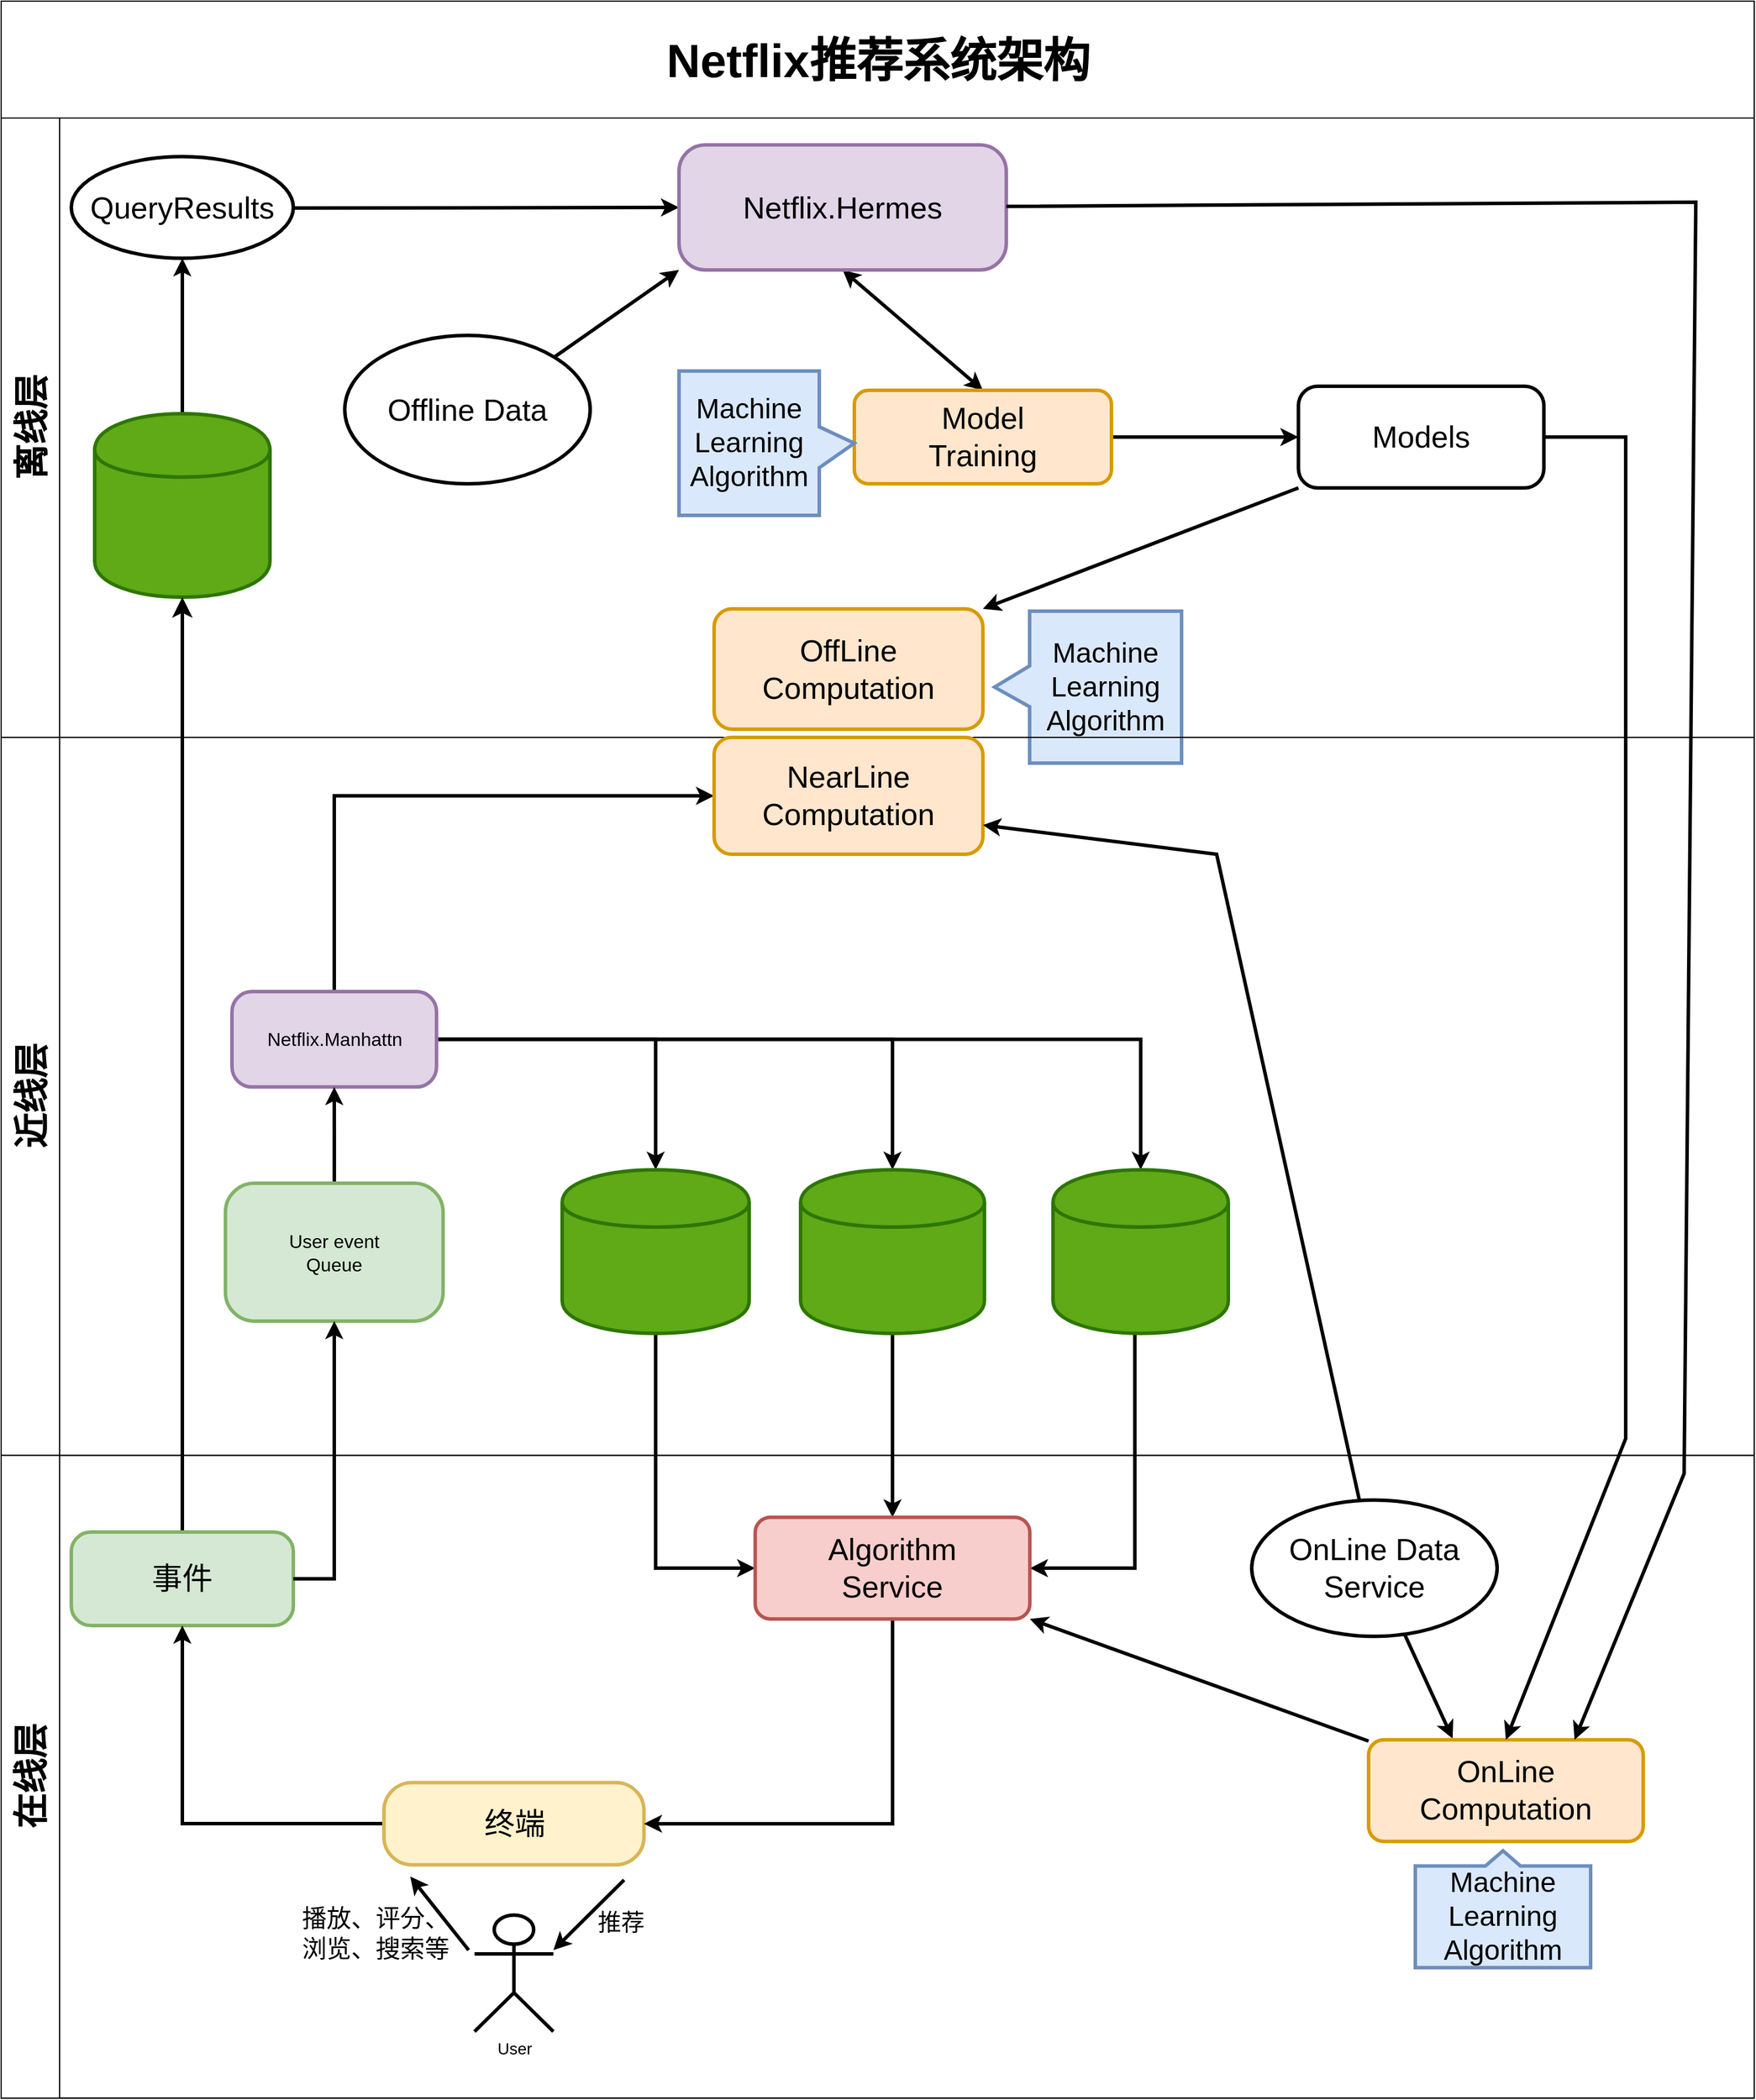 <mxfile version="15.8.7" type="device"><diagram id="FP94N06HRRYE3gvjFQkw" name="Netflix推荐系统架构"><mxGraphModel dx="1395" dy="1029" grid="1" gridSize="10" guides="1" tooltips="1" connect="1" arrows="1" fold="1" page="1" pageScale="1" pageWidth="827" pageHeight="1169" math="0" shadow="0"><root><mxCell id="0"/><mxCell id="1" parent="0"/><mxCell id="ZoT7WfcxzW9o2rVWIuQw-6" value="&lt;font style=&quot;font-size: 40px;&quot;&gt;Netflix推荐系统架构&lt;/font&gt;" style="swimlane;html=1;childLayout=stackLayout;resizeParent=1;resizeParentMax=0;horizontal=1;startSize=100;horizontalStack=0;fontSize=40;" parent="1" vertex="1"><mxGeometry x="120" y="50" width="1500" height="1794.423" as="geometry"><mxRectangle x="120" y="50" width="390" height="100" as="alternateBounds"/></mxGeometry></mxCell><mxCell id="ZoT7WfcxzW9o2rVWIuQw-7" value="&lt;font style=&quot;font-size: 30px;&quot;&gt;离线层&lt;/font&gt;" style="swimlane;html=1;startSize=50;horizontal=0;fontSize=30;" parent="ZoT7WfcxzW9o2rVWIuQw-6" vertex="1"><mxGeometry y="100" width="1500" height="530" as="geometry"><mxRectangle y="100" width="1500" height="50" as="alternateBounds"/></mxGeometry></mxCell><mxCell id="3ph6HxzIwnu_1mRamWHj-95" style="edgeStyle=none;rounded=0;orthogonalLoop=1;jettySize=auto;html=1;entryX=0;entryY=0.5;entryDx=0;entryDy=0;fontSize=18;startArrow=none;startFill=0;strokeWidth=3;" parent="ZoT7WfcxzW9o2rVWIuQw-7" source="t0kGlkCtghtTLsL6q3m0-2" target="3ph6HxzIwnu_1mRamWHj-3" edge="1"><mxGeometry relative="1" as="geometry"/></mxCell><mxCell id="t0kGlkCtghtTLsL6q3m0-2" value="QueryResults" style="ellipse;whiteSpace=wrap;html=1;fontSize=26;strokeWidth=3;" parent="ZoT7WfcxzW9o2rVWIuQw-7" vertex="1"><mxGeometry x="60" y="33" width="190" height="87" as="geometry"/></mxCell><mxCell id="t0kGlkCtghtTLsL6q3m0-4" value="" style="shape=image;verticalLabelPosition=bottom;verticalAlign=top;imageAspect=0;image=https://upload.wikimedia.org/wikipedia/commons/b/bb/Apache_Hive_logo.svg;strokeWidth=3;" parent="ZoT7WfcxzW9o2rVWIuQw-7" vertex="1"><mxGeometry x="70" y="145.75" width="70" height="78.5" as="geometry"/></mxCell><mxCell id="3ph6HxzIwnu_1mRamWHj-2" value="" style="shape=image;verticalLabelPosition=bottom;verticalAlign=top;imageAspect=0;image=https://commons.bmstu.wiki/images/d/d8/Pig-image.png;strokeWidth=3;" parent="ZoT7WfcxzW9o2rVWIuQw-7" vertex="1"><mxGeometry x="170" y="145.75" width="80" height="87" as="geometry"/></mxCell><mxCell id="3ph6HxzIwnu_1mRamWHj-92" style="edgeStyle=none;rounded=0;orthogonalLoop=1;jettySize=auto;html=1;entryX=0.5;entryY=0;entryDx=0;entryDy=0;fontSize=18;startArrow=classic;startFill=1;strokeWidth=3;exitX=0.5;exitY=1;exitDx=0;exitDy=0;" parent="ZoT7WfcxzW9o2rVWIuQw-7" source="3ph6HxzIwnu_1mRamWHj-3" target="3ph6HxzIwnu_1mRamWHj-27" edge="1"><mxGeometry relative="1" as="geometry"/></mxCell><mxCell id="3ph6HxzIwnu_1mRamWHj-3" value="Netflix.Hermes" style="rounded=1;whiteSpace=wrap;html=1;fontSize=26;arcSize=21;strokeWidth=3;fillColor=#e1d5e7;strokeColor=#9673a6;" parent="ZoT7WfcxzW9o2rVWIuQw-7" vertex="1"><mxGeometry x="580" y="23" width="280" height="107" as="geometry"/></mxCell><mxCell id="3ph6HxzIwnu_1mRamWHj-24" value="Offline Data" style="ellipse;whiteSpace=wrap;html=1;fontSize=26;strokeWidth=3;" parent="ZoT7WfcxzW9o2rVWIuQw-7" vertex="1"><mxGeometry x="294" y="186" width="210" height="127" as="geometry"/></mxCell><mxCell id="3ph6HxzIwnu_1mRamWHj-25" value="" style="endArrow=classic;html=1;rounded=0;fontSize=16;exitX=1;exitY=0;exitDx=0;exitDy=0;entryX=0;entryY=1;entryDx=0;entryDy=0;strokeWidth=3;" parent="ZoT7WfcxzW9o2rVWIuQw-7" source="3ph6HxzIwnu_1mRamWHj-24" target="3ph6HxzIwnu_1mRamWHj-3" edge="1"><mxGeometry width="50" height="50" relative="1" as="geometry"><mxPoint x="480" y="153" as="sourcePoint"/><mxPoint x="530" y="103" as="targetPoint"/></mxGeometry></mxCell><mxCell id="3ph6HxzIwnu_1mRamWHj-96" style="edgeStyle=none;rounded=0;orthogonalLoop=1;jettySize=auto;html=1;entryX=1;entryY=0;entryDx=0;entryDy=0;fontSize=18;startArrow=none;startFill=0;strokeWidth=3;exitX=0;exitY=1;exitDx=0;exitDy=0;" parent="ZoT7WfcxzW9o2rVWIuQw-7" source="3ph6HxzIwnu_1mRamWHj-98" target="3ph6HxzIwnu_1mRamWHj-54" edge="1"><mxGeometry relative="1" as="geometry"><mxPoint x="1134.591" y="276.5" as="sourcePoint"/></mxGeometry></mxCell><mxCell id="3ph6HxzIwnu_1mRamWHj-104" style="edgeStyle=orthogonalEdgeStyle;rounded=0;orthogonalLoop=1;jettySize=auto;html=1;entryX=0;entryY=0.5;entryDx=0;entryDy=0;fontSize=30;startArrow=none;startFill=0;strokeWidth=3;" parent="ZoT7WfcxzW9o2rVWIuQw-7" source="3ph6HxzIwnu_1mRamWHj-27" target="3ph6HxzIwnu_1mRamWHj-98" edge="1"><mxGeometry relative="1" as="geometry"/></mxCell><mxCell id="3ph6HxzIwnu_1mRamWHj-27" value="Model&lt;br style=&quot;font-size: 26px;&quot;&gt;Training" style="rounded=1;whiteSpace=wrap;html=1;fontSize=26;strokeWidth=3;fillColor=#ffe6cc;strokeColor=#d79b00;" parent="ZoT7WfcxzW9o2rVWIuQw-7" vertex="1"><mxGeometry x="730" y="233" width="220" height="80" as="geometry"/></mxCell><mxCell id="3ph6HxzIwnu_1mRamWHj-28" value="Machine&lt;br style=&quot;font-size: 24px;&quot;&gt;Learning&lt;br style=&quot;font-size: 24px;&quot;&gt;Algorithm" style="shape=callout;whiteSpace=wrap;html=1;perimeter=calloutPerimeter;fontSize=24;size=30;position=0.33;position2=0.5;base=35;direction=north;strokeWidth=3;fillColor=#dae8fc;strokeColor=#6c8ebf;" parent="ZoT7WfcxzW9o2rVWIuQw-7" vertex="1"><mxGeometry x="580" y="216.5" width="150" height="123.5" as="geometry"/></mxCell><mxCell id="3ph6HxzIwnu_1mRamWHj-54" value="OffLine&lt;br style=&quot;font-size: 26px;&quot;&gt;Computation" style="rounded=1;whiteSpace=wrap;html=1;fontSize=26;strokeWidth=3;fillColor=#ffe6cc;strokeColor=#d79b00;" parent="ZoT7WfcxzW9o2rVWIuQw-7" vertex="1"><mxGeometry x="610" y="420" width="230" height="103" as="geometry"/></mxCell><mxCell id="3ph6HxzIwnu_1mRamWHj-94" style="edgeStyle=none;rounded=0;orthogonalLoop=1;jettySize=auto;html=1;entryX=0.5;entryY=1;entryDx=0;entryDy=0;fontSize=18;startArrow=none;startFill=0;strokeWidth=3;" parent="ZoT7WfcxzW9o2rVWIuQw-7" source="BYEbv7DUkEKzEAZh7BJJ-10" target="t0kGlkCtghtTLsL6q3m0-2" edge="1"><mxGeometry relative="1" as="geometry"/></mxCell><mxCell id="3ph6HxzIwnu_1mRamWHj-98" value="Models" style="rounded=1;whiteSpace=wrap;html=1;fontSize=26;arcSize=19;strokeWidth=3;" parent="ZoT7WfcxzW9o2rVWIuQw-7" vertex="1"><mxGeometry x="1110" y="229.5" width="210" height="87" as="geometry"/></mxCell><mxCell id="BYEbv7DUkEKzEAZh7BJJ-10" value="" style="shape=cylinder;whiteSpace=wrap;html=1;boundedLbl=1;backgroundOutline=1;fontSize=16;strokeWidth=3;fillColor=#60a917;strokeColor=#2D7600;fontColor=#ffffff;" parent="ZoT7WfcxzW9o2rVWIuQw-7" vertex="1"><mxGeometry x="80" y="253" width="150" height="157" as="geometry"/></mxCell><mxCell id="BYEbv7DUkEKzEAZh7BJJ-20" value="" style="shape=image;verticalLabelPosition=bottom;verticalAlign=top;imageAspect=0;image=https://symbols.getvecta.com/stencil_83/2_hadoop.3b87d5fce3.svg;fontSize=16;strokeWidth=3;" parent="ZoT7WfcxzW9o2rVWIuQw-7" vertex="1"><mxGeometry x="85" y="320.094" width="145" height="65.752" as="geometry"/></mxCell><mxCell id="3ph6HxzIwnu_1mRamWHj-109" value="" style="shape=image;verticalLabelPosition=bottom;verticalAlign=top;imageAspect=0;image=file:///Users/qiang.ma1/Downloads/artificial-intelligence-ai.svg;fontSize=30;strokeColor=default;strokeWidth=3;fillColor=#B9E0A5;gradientColor=none;gradientDirection=north;" parent="ZoT7WfcxzW9o2rVWIuQw-7" vertex="1"><mxGeometry x="895" y="246.5" width="50" height="53" as="geometry"/></mxCell><mxCell id="3ph6HxzIwnu_1mRamWHj-110" value="" style="shape=image;verticalLabelPosition=bottom;verticalAlign=top;imageAspect=0;image=https://www.svgrepo.com/show/339328/machine-learning-01.svg;fontSize=30;strokeColor=default;strokeWidth=3;fillColor=#B9E0A5;gradientColor=none;gradientDirection=north;" parent="ZoT7WfcxzW9o2rVWIuQw-7" vertex="1"><mxGeometry x="1276" y="253" width="40" height="40" as="geometry"/></mxCell><mxCell id="3ph6HxzIwnu_1mRamWHj-111" value="" style="shape=image;verticalLabelPosition=bottom;verticalAlign=top;imageAspect=0;image=https://bigdata-etl.com/wp-content/uploads/2019/02/spark-mllib-logo.png;fontSize=30;strokeColor=default;strokeWidth=3;fillColor=#B9E0A5;gradientColor=none;gradientDirection=north;" parent="ZoT7WfcxzW9o2rVWIuQw-7" vertex="1"><mxGeometry x="770" y="430" width="60" height="34" as="geometry"/></mxCell><mxCell id="3ph6HxzIwnu_1mRamWHj-89" value="Machine&lt;br style=&quot;font-size: 24px;&quot;&gt;Learning&lt;br style=&quot;font-size: 24px;&quot;&gt;Algorithm" style="shape=callout;whiteSpace=wrap;html=1;perimeter=calloutPerimeter;fontSize=24;size=30;position=0.36;position2=0.5;base=35;direction=south;strokeWidth=3;fillColor=#dae8fc;strokeColor=#6c8ebf;" parent="ZoT7WfcxzW9o2rVWIuQw-7" vertex="1"><mxGeometry x="850" y="422" width="160" height="130" as="geometry"/></mxCell><mxCell id="3ph6HxzIwnu_1mRamWHj-114" value="" style="shape=image;verticalLabelPosition=bottom;verticalAlign=top;imageAspect=0;image=https://azkaban.github.io/img/logo.png;fontSize=30;strokeColor=default;strokeWidth=3;fillColor=#B9E0A5;gradientColor=none;gradientDirection=north;" parent="ZoT7WfcxzW9o2rVWIuQw-7" vertex="1"><mxGeometry x="810" y="51.5" width="50" height="50" as="geometry"/></mxCell><mxCell id="BYEbv7DUkEKzEAZh7BJJ-24" style="edgeStyle=orthogonalEdgeStyle;rounded=0;orthogonalLoop=1;jettySize=auto;html=1;entryX=0.5;entryY=1;entryDx=0;entryDy=0;sourcePerimeterSpacing=0;endSize=8;targetPerimeterSpacing=0;strokeWidth=3;fontSize=16;" parent="ZoT7WfcxzW9o2rVWIuQw-6" source="BYEbv7DUkEKzEAZh7BJJ-22" target="BYEbv7DUkEKzEAZh7BJJ-10" edge="1"><mxGeometry relative="1" as="geometry"/></mxCell><mxCell id="3ph6HxzIwnu_1mRamWHj-83" style="edgeStyle=orthogonalEdgeStyle;rounded=0;orthogonalLoop=1;jettySize=auto;html=1;entryX=0;entryY=0.5;entryDx=0;entryDy=0;fontSize=18;startArrow=none;startFill=0;strokeWidth=3;" parent="ZoT7WfcxzW9o2rVWIuQw-6" source="3ph6HxzIwnu_1mRamWHj-60" target="3ph6HxzIwnu_1mRamWHj-77" edge="1"><mxGeometry relative="1" as="geometry"><Array as="points"><mxPoint x="560" y="1341"/></Array></mxGeometry></mxCell><mxCell id="3ph6HxzIwnu_1mRamWHj-84" style="edgeStyle=orthogonalEdgeStyle;rounded=0;orthogonalLoop=1;jettySize=auto;html=1;entryX=0.5;entryY=0;entryDx=0;entryDy=0;fontSize=18;startArrow=none;startFill=0;strokeWidth=3;" parent="ZoT7WfcxzW9o2rVWIuQw-6" source="3ph6HxzIwnu_1mRamWHj-63" target="3ph6HxzIwnu_1mRamWHj-77" edge="1"><mxGeometry relative="1" as="geometry"/></mxCell><mxCell id="3ph6HxzIwnu_1mRamWHj-85" style="edgeStyle=orthogonalEdgeStyle;rounded=0;orthogonalLoop=1;jettySize=auto;html=1;entryX=1;entryY=0.5;entryDx=0;entryDy=0;fontSize=18;startArrow=none;startFill=0;strokeWidth=3;" parent="ZoT7WfcxzW9o2rVWIuQw-6" source="3ph6HxzIwnu_1mRamWHj-67" target="3ph6HxzIwnu_1mRamWHj-77" edge="1"><mxGeometry relative="1" as="geometry"><Array as="points"><mxPoint x="970" y="1341"/></Array></mxGeometry></mxCell><mxCell id="ZoT7WfcxzW9o2rVWIuQw-8" value="近线层" style="swimlane;html=1;startSize=50;horizontal=0;fontSize=30;" parent="ZoT7WfcxzW9o2rVWIuQw-6" vertex="1"><mxGeometry y="630" width="1500" height="614.413" as="geometry"/></mxCell><mxCell id="3ph6HxzIwnu_1mRamWHj-71" style="edgeStyle=orthogonalEdgeStyle;rounded=0;orthogonalLoop=1;jettySize=auto;html=1;entryX=0.5;entryY=0;entryDx=0;entryDy=0;fontSize=16;strokeWidth=3;" parent="ZoT7WfcxzW9o2rVWIuQw-8" source="3ph6HxzIwnu_1mRamWHj-55" target="3ph6HxzIwnu_1mRamWHj-58" edge="1"><mxGeometry relative="1" as="geometry"/></mxCell><mxCell id="3ph6HxzIwnu_1mRamWHj-72" style="edgeStyle=orthogonalEdgeStyle;rounded=0;orthogonalLoop=1;jettySize=auto;html=1;fontSize=16;strokeWidth=3;" parent="ZoT7WfcxzW9o2rVWIuQw-8" source="3ph6HxzIwnu_1mRamWHj-55" target="3ph6HxzIwnu_1mRamWHj-63" edge="1"><mxGeometry relative="1" as="geometry"/></mxCell><mxCell id="3ph6HxzIwnu_1mRamWHj-73" style="edgeStyle=orthogonalEdgeStyle;rounded=0;orthogonalLoop=1;jettySize=auto;html=1;entryX=0.5;entryY=0;entryDx=0;entryDy=0;fontSize=16;strokeWidth=3;" parent="ZoT7WfcxzW9o2rVWIuQw-8" source="3ph6HxzIwnu_1mRamWHj-55" target="3ph6HxzIwnu_1mRamWHj-67" edge="1"><mxGeometry relative="1" as="geometry"/></mxCell><mxCell id="3ph6HxzIwnu_1mRamWHj-90" style="edgeStyle=orthogonalEdgeStyle;rounded=0;orthogonalLoop=1;jettySize=auto;html=1;entryX=0;entryY=0.5;entryDx=0;entryDy=0;fontSize=18;startArrow=none;startFill=0;strokeWidth=3;" parent="ZoT7WfcxzW9o2rVWIuQw-8" source="3ph6HxzIwnu_1mRamWHj-55" target="3ph6HxzIwnu_1mRamWHj-74" edge="1"><mxGeometry relative="1" as="geometry"><Array as="points"><mxPoint x="285" y="50"/></Array></mxGeometry></mxCell><mxCell id="3ph6HxzIwnu_1mRamWHj-55" value="Netflix.Manhattn" style="rounded=1;whiteSpace=wrap;html=1;fontSize=16;arcSize=21;strokeWidth=3;fillColor=#e1d5e7;strokeColor=#9673a6;" parent="ZoT7WfcxzW9o2rVWIuQw-8" vertex="1"><mxGeometry x="197.5" y="217.51" width="175" height="81.66" as="geometry"/></mxCell><mxCell id="3ph6HxzIwnu_1mRamWHj-70" style="edgeStyle=orthogonalEdgeStyle;rounded=0;orthogonalLoop=1;jettySize=auto;html=1;entryX=0.5;entryY=1;entryDx=0;entryDy=0;fontSize=16;strokeWidth=3;" parent="ZoT7WfcxzW9o2rVWIuQw-8" source="3ph6HxzIwnu_1mRamWHj-56" target="3ph6HxzIwnu_1mRamWHj-55" edge="1"><mxGeometry relative="1" as="geometry"/></mxCell><mxCell id="3ph6HxzIwnu_1mRamWHj-56" value="User event&lt;br&gt;Queue" style="rounded=1;whiteSpace=wrap;html=1;fontSize=16;arcSize=21;strokeWidth=3;fillColor=#d5e8d4;strokeColor=#82b366;" parent="ZoT7WfcxzW9o2rVWIuQw-8" vertex="1"><mxGeometry x="191.88" y="381.56" width="186.25" height="117.91" as="geometry"/></mxCell><mxCell id="3ph6HxzIwnu_1mRamWHj-63" value="" style="shape=cylinder;whiteSpace=wrap;html=1;boundedLbl=1;backgroundOutline=1;fontSize=16;strokeWidth=3;fillColor=#60a917;fontColor=#ffffff;strokeColor=#2D7600;" parent="ZoT7WfcxzW9o2rVWIuQw-8" vertex="1"><mxGeometry x="684.01" y="370" width="157.33" height="140" as="geometry"/></mxCell><mxCell id="3ph6HxzIwnu_1mRamWHj-65" value="" style="shape=image;verticalLabelPosition=bottom;verticalAlign=top;imageAspect=0;image=https://miro.medium.com/max/1000/1*TuEM2hjwnsc5cQuTae-YdA.png;fontSize=16;strokeWidth=3;" parent="ZoT7WfcxzW9o2rVWIuQw-8" vertex="1"><mxGeometry x="702" y="439.486" width="121.333" height="31.026" as="geometry"/></mxCell><mxCell id="3ph6HxzIwnu_1mRamWHj-74" value="NearLine&lt;br style=&quot;font-size: 26px;&quot;&gt;Computation" style="rounded=1;whiteSpace=wrap;html=1;fontSize=26;strokeWidth=3;fillColor=#ffe6cc;strokeColor=#d79b00;" parent="ZoT7WfcxzW9o2rVWIuQw-8" vertex="1"><mxGeometry x="610" width="230" height="100" as="geometry"/></mxCell><mxCell id="3ph6HxzIwnu_1mRamWHj-58" value="" style="shape=cylinder;whiteSpace=wrap;html=1;boundedLbl=1;backgroundOutline=1;fontSize=16;strokeWidth=3;fillColor=#60a917;fontColor=#ffffff;strokeColor=#2D7600;" parent="ZoT7WfcxzW9o2rVWIuQw-8" vertex="1"><mxGeometry x="480" y="370" width="160" height="140" as="geometry"/></mxCell><mxCell id="3ph6HxzIwnu_1mRamWHj-60" value="" style="shape=image;verticalLabelPosition=bottom;verticalAlign=top;imageAspect=0;image=https://www.logo.wine/a/logo/Apache_Cassandra/Apache_Cassandra-Logo.wine.svg;fontSize=16;strokeWidth=3;" parent="ZoT7WfcxzW9o2rVWIuQw-8" vertex="1"><mxGeometry x="490" y="420" width="140" height="70" as="geometry"/></mxCell><mxCell id="3ph6HxzIwnu_1mRamWHj-67" value="" style="shape=cylinder;whiteSpace=wrap;html=1;boundedLbl=1;backgroundOutline=1;fontSize=16;strokeWidth=3;fillColor=#60a917;fontColor=#ffffff;strokeColor=#2D7600;" parent="ZoT7WfcxzW9o2rVWIuQw-8" vertex="1"><mxGeometry x="900" y="369.99" width="150" height="140.01" as="geometry"/></mxCell><mxCell id="3ph6HxzIwnu_1mRamWHj-69" value="" style="shape=image;verticalLabelPosition=bottom;verticalAlign=top;imageAspect=0;image=https://www.logo.wine/a/logo/MySQL/MySQL-Logo.wine.svg;fontSize=16;strokeWidth=3;" parent="ZoT7WfcxzW9o2rVWIuQw-8" vertex="1"><mxGeometry x="907.33" y="425.065" width="135.333" height="59.861" as="geometry"/></mxCell><mxCell id="3ph6HxzIwnu_1mRamWHj-100" value="" style="shape=image;verticalLabelPosition=bottom;verticalAlign=top;imageAspect=0;image=https://symbols.getvecta.com/stencil_74/15_apache-kafka-vertical.207bac08cb.svg;fontSize=30;strokeColor=default;strokeWidth=3;fillColor=#B9E0A5;gradientColor=none;gradientDirection=north;" parent="ZoT7WfcxzW9o2rVWIuQw-8" vertex="1"><mxGeometry x="340" y="420" width="32.5" height="39.51" as="geometry"/></mxCell><mxCell id="3ph6HxzIwnu_1mRamWHj-102" value="" style="shape=image;verticalLabelPosition=bottom;verticalAlign=top;imageAspect=0;image=https://symbols.getvecta.com/stencil_74/38_apache-storm-icon.efc5cb877b.svg;fontSize=30;strokeColor=default;strokeWidth=3;fillColor=#B9E0A5;gradientColor=none;gradientDirection=north;" parent="ZoT7WfcxzW9o2rVWIuQw-8" vertex="1"><mxGeometry x="270" y="217.51" width="30" height="33.32" as="geometry"/></mxCell><mxCell id="3ph6HxzIwnu_1mRamWHj-103" value="" style="shape=image;verticalLabelPosition=bottom;verticalAlign=top;imageAspect=0;image=https://symbols.getvecta.com/stencil_74/35_apache-spark.7899e844c8.svg;fontSize=30;strokeColor=default;strokeWidth=3;fillColor=#B9E0A5;gradientColor=none;gradientDirection=north;" parent="ZoT7WfcxzW9o2rVWIuQw-8" vertex="1"><mxGeometry x="250" y="266" width="70" height="24" as="geometry"/></mxCell><mxCell id="3ph6HxzIwnu_1mRamWHj-113" value="" style="shape=image;verticalLabelPosition=bottom;verticalAlign=top;imageAspect=0;image=https://upload.wikimedia.org/wikipedia/commons/2/2d/Tensorflow_logo.svg;fontSize=30;strokeColor=default;strokeWidth=3;fillColor=#B9E0A5;gradientColor=none;gradientDirection=north;" parent="ZoT7WfcxzW9o2rVWIuQw-8" vertex="1"><mxGeometry x="793.33" y="17" width="30" height="33" as="geometry"/></mxCell><mxCell id="ZoT7WfcxzW9o2rVWIuQw-9" value="在线层" style="swimlane;html=1;startSize=50;horizontal=0;fontSize=30;" parent="ZoT7WfcxzW9o2rVWIuQw-6" vertex="1"><mxGeometry y="1244.413" width="1500" height="550.01" as="geometry"/></mxCell><mxCell id="BYEbv7DUkEKzEAZh7BJJ-22" value="事件" style="rounded=1;whiteSpace=wrap;html=1;fontSize=26;arcSize=21;strokeWidth=3;fillColor=#d5e8d4;strokeColor=#82b366;" parent="ZoT7WfcxzW9o2rVWIuQw-9" vertex="1"><mxGeometry x="60" y="65.59" width="190" height="80" as="geometry"/></mxCell><mxCell id="3ph6HxzIwnu_1mRamWHj-81" style="edgeStyle=orthogonalEdgeStyle;rounded=0;orthogonalLoop=1;jettySize=auto;html=1;entryX=0.5;entryY=1;entryDx=0;entryDy=0;fontSize=18;startArrow=none;startFill=0;strokeWidth=3;" parent="ZoT7WfcxzW9o2rVWIuQw-9" source="BYEbv7DUkEKzEAZh7BJJ-5" target="BYEbv7DUkEKzEAZh7BJJ-22" edge="1"><mxGeometry relative="1" as="geometry"/></mxCell><mxCell id="BYEbv7DUkEKzEAZh7BJJ-5" value="终端" style="rounded=1;whiteSpace=wrap;html=1;fontSize=26;arcSize=34;strokeWidth=3;fillColor=#fff2cc;strokeColor=#d6b656;" parent="ZoT7WfcxzW9o2rVWIuQw-9" vertex="1"><mxGeometry x="327.5" y="280" width="222.5" height="70.33" as="geometry"/></mxCell><mxCell id="BYEbv7DUkEKzEAZh7BJJ-6" style="orthogonalLoop=1;jettySize=auto;html=1;fontSize=16;strokeWidth=3;rounded=0;targetPerimeterSpacing=0;sourcePerimeterSpacing=10;" parent="ZoT7WfcxzW9o2rVWIuQw-9" edge="1"><mxGeometry relative="1" as="geometry"><mxPoint x="400" y="423.33" as="sourcePoint"/><mxPoint x="350" y="360.33" as="targetPoint"/></mxGeometry></mxCell><mxCell id="BYEbv7DUkEKzEAZh7BJJ-8" value="" style="endArrow=classic;html=1;strokeWidth=3;fontSize=16;" parent="ZoT7WfcxzW9o2rVWIuQw-9" edge="1"><mxGeometry x="-0.508" y="23" width="50" height="50" relative="1" as="geometry"><mxPoint x="533" y="363.33" as="sourcePoint"/><mxPoint x="472.5" y="423.33" as="targetPoint"/><mxPoint as="offset"/></mxGeometry></mxCell><mxCell id="BYEbv7DUkEKzEAZh7BJJ-7" value="&lt;font style=&quot;font-size: 21px;&quot;&gt;播放、评分、&lt;br style=&quot;font-size: 21px;&quot;&gt;浏览、搜索等&lt;/font&gt;" style="text;html=1;align=center;verticalAlign=middle;resizable=0;points=[];autosize=1;fontSize=21;strokeWidth=3;" parent="ZoT7WfcxzW9o2rVWIuQw-9" vertex="1"><mxGeometry x="250" y="378.33" width="140" height="60" as="geometry"/></mxCell><mxCell id="BYEbv7DUkEKzEAZh7BJJ-9" value="&lt;font style=&quot;font-size: 20px;&quot;&gt;推荐&lt;/font&gt;" style="text;html=1;align=center;verticalAlign=middle;resizable=0;points=[];autosize=1;fontSize=20;strokeWidth=3;" parent="ZoT7WfcxzW9o2rVWIuQw-9" vertex="1"><mxGeometry x="500" y="383.33" width="60" height="30" as="geometry"/></mxCell><mxCell id="BYEbv7DUkEKzEAZh7BJJ-2" value="User" style="shape=umlActor;verticalLabelPosition=bottom;labelBackgroundColor=#ffffff;verticalAlign=top;html=1;outlineConnect=0;fontSize=14;strokeWidth=3;" parent="ZoT7WfcxzW9o2rVWIuQw-9" vertex="1"><mxGeometry x="405" y="393.33" width="67.5" height="99.67" as="geometry"/></mxCell><mxCell id="3ph6HxzIwnu_1mRamWHj-82" style="edgeStyle=orthogonalEdgeStyle;rounded=0;orthogonalLoop=1;jettySize=auto;html=1;entryX=1;entryY=0.5;entryDx=0;entryDy=0;fontSize=18;startArrow=none;startFill=0;strokeWidth=3;" parent="ZoT7WfcxzW9o2rVWIuQw-9" source="3ph6HxzIwnu_1mRamWHj-77" target="BYEbv7DUkEKzEAZh7BJJ-5" edge="1"><mxGeometry relative="1" as="geometry"><Array as="points"><mxPoint x="763" y="315"/></Array></mxGeometry></mxCell><mxCell id="3ph6HxzIwnu_1mRamWHj-77" value="&lt;span style=&quot;font-size: 26px;&quot;&gt;Algorithm&lt;br style=&quot;font-size: 26px;&quot;&gt;Service&lt;br style=&quot;font-size: 26px;&quot;&gt;&lt;/span&gt;" style="rounded=1;whiteSpace=wrap;html=1;fontSize=26;strokeWidth=3;fillColor=#f8cecc;strokeColor=#b85450;" parent="ZoT7WfcxzW9o2rVWIuQw-9" vertex="1"><mxGeometry x="645.17" y="53.0" width="235" height="87" as="geometry"/></mxCell><mxCell id="3ph6HxzIwnu_1mRamWHj-87" style="edgeStyle=none;rounded=0;orthogonalLoop=1;jettySize=auto;html=1;entryX=0.306;entryY=-0.011;entryDx=0;entryDy=0;fontSize=26;startArrow=none;startFill=0;strokeWidth=3;entryPerimeter=0;" parent="ZoT7WfcxzW9o2rVWIuQw-9" source="3ph6HxzIwnu_1mRamWHj-78" target="3ph6HxzIwnu_1mRamWHj-79" edge="1"><mxGeometry relative="1" as="geometry"/></mxCell><mxCell id="3ph6HxzIwnu_1mRamWHj-78" value="OnLine Data&lt;br style=&quot;font-size: 26px;&quot;&gt;Service" style="ellipse;whiteSpace=wrap;html=1;fontSize=26;strokeWidth=3;" parent="ZoT7WfcxzW9o2rVWIuQw-9" vertex="1"><mxGeometry x="1070" y="38.17" width="210" height="116.67" as="geometry"/></mxCell><mxCell id="3ph6HxzIwnu_1mRamWHj-86" style="rounded=0;orthogonalLoop=1;jettySize=auto;html=1;entryX=1;entryY=1;entryDx=0;entryDy=0;fontSize=26;startArrow=none;startFill=0;strokeWidth=3;" parent="ZoT7WfcxzW9o2rVWIuQw-9" source="3ph6HxzIwnu_1mRamWHj-79" target="3ph6HxzIwnu_1mRamWHj-77" edge="1"><mxGeometry relative="1" as="geometry"/></mxCell><mxCell id="3ph6HxzIwnu_1mRamWHj-79" value="OnLine&lt;br style=&quot;font-size: 26px;&quot;&gt;Computation" style="rounded=1;whiteSpace=wrap;html=1;fontSize=26;strokeWidth=3;fillColor=#ffe6cc;strokeColor=#d79b00;" parent="ZoT7WfcxzW9o2rVWIuQw-9" vertex="1"><mxGeometry x="1170" y="243.33" width="235" height="87" as="geometry"/></mxCell><mxCell id="3ph6HxzIwnu_1mRamWHj-80" value="&lt;font style=&quot;font-size: 24px;&quot;&gt;Machine&lt;br style=&quot;font-size: 24px;&quot;&gt;Learning&lt;br style=&quot;font-size: 24px;&quot;&gt;Algorithm&lt;/font&gt;" style="shape=callout;whiteSpace=wrap;html=1;perimeter=calloutPerimeter;fontSize=24;size=13;position=0.4;position2=0.5;base=30;direction=west;strokeWidth=3;fillColor=#dae8fc;strokeColor=#6c8ebf;" parent="ZoT7WfcxzW9o2rVWIuQw-9" vertex="1"><mxGeometry x="1210" y="338.33" width="150" height="100" as="geometry"/></mxCell><mxCell id="3ph6HxzIwnu_1mRamWHj-115" value="" style="shape=image;verticalLabelPosition=bottom;verticalAlign=top;imageAspect=0;image=https://upload.wikimedia.org/wikipedia/commons/2/28/Apple_TV_Plus_Logo.svg;fontSize=30;strokeColor=default;strokeWidth=3;fillColor=#B9E0A5;gradientColor=none;gradientDirection=north;" parent="ZoT7WfcxzW9o2rVWIuQw-9" vertex="1"><mxGeometry x="339.5" y="235.59" width="72.5" height="27.11" as="geometry"/></mxCell><mxCell id="3ph6HxzIwnu_1mRamWHj-116" value="" style="shape=image;verticalLabelPosition=bottom;verticalAlign=top;imageAspect=0;image=https://upload.wikimedia.org/wikipedia/commons/d/d7/Android_robot.svg;fontSize=30;strokeColor=default;strokeWidth=3;fillColor=#B9E0A5;gradientColor=none;gradientDirection=north;" parent="ZoT7WfcxzW9o2rVWIuQw-9" vertex="1"><mxGeometry x="424.25" y="229.147" width="43" height="40" as="geometry"/></mxCell><mxCell id="3ph6HxzIwnu_1mRamWHj-117" value="" style="shape=image;verticalLabelPosition=bottom;verticalAlign=top;imageAspect=0;image=https://www.svgrepo.com/show/130546/world-wide-web.svg;fontSize=30;strokeColor=default;strokeWidth=3;fillColor=#B9E0A5;gradientColor=none;gradientDirection=north;" parent="ZoT7WfcxzW9o2rVWIuQw-9" vertex="1"><mxGeometry x="487" y="240" width="30" height="29.15" as="geometry"/></mxCell><mxCell id="3ph6HxzIwnu_1mRamWHj-118" value="" style="shape=image;verticalLabelPosition=bottom;verticalAlign=top;imageAspect=0;image=https://www.svgrepo.com/show/361340/symbol-event.svg;fontSize=30;strokeColor=default;strokeWidth=3;fillColor=#B9E0A5;gradientColor=none;gradientDirection=north;" parent="ZoT7WfcxzW9o2rVWIuQw-9" vertex="1"><mxGeometry x="200" y="85.59" width="50" height="40" as="geometry"/></mxCell><mxCell id="3ph6HxzIwnu_1mRamWHj-88" style="edgeStyle=none;rounded=0;orthogonalLoop=1;jettySize=auto;html=1;entryX=1;entryY=0.75;entryDx=0;entryDy=0;fontSize=18;startArrow=none;startFill=0;strokeWidth=3;" parent="ZoT7WfcxzW9o2rVWIuQw-6" source="3ph6HxzIwnu_1mRamWHj-78" target="3ph6HxzIwnu_1mRamWHj-74" edge="1"><mxGeometry relative="1" as="geometry"><Array as="points"><mxPoint x="1040" y="730"/></Array></mxGeometry></mxCell><mxCell id="3ph6HxzIwnu_1mRamWHj-91" style="rounded=0;orthogonalLoop=1;jettySize=auto;html=1;entryX=0.5;entryY=0;entryDx=0;entryDy=0;fontSize=18;startArrow=none;startFill=0;strokeWidth=3;exitX=1;exitY=0.5;exitDx=0;exitDy=0;" parent="ZoT7WfcxzW9o2rVWIuQw-6" source="3ph6HxzIwnu_1mRamWHj-98" target="3ph6HxzIwnu_1mRamWHj-79" edge="1"><mxGeometry relative="1" as="geometry"><mxPoint x="1250" y="293.5" as="sourcePoint"/><Array as="points"><mxPoint x="1390" y="373"/><mxPoint x="1390" y="1230"/></Array></mxGeometry></mxCell><mxCell id="3ph6HxzIwnu_1mRamWHj-93" style="edgeStyle=none;rounded=0;orthogonalLoop=1;jettySize=auto;html=1;entryX=0.75;entryY=0;entryDx=0;entryDy=0;fontSize=18;startArrow=none;startFill=0;strokeWidth=3;" parent="ZoT7WfcxzW9o2rVWIuQw-6" source="3ph6HxzIwnu_1mRamWHj-3" target="3ph6HxzIwnu_1mRamWHj-79" edge="1"><mxGeometry relative="1" as="geometry"><Array as="points"><mxPoint x="1450" y="172"/><mxPoint x="1440" y="1260"/></Array></mxGeometry></mxCell><mxCell id="3ph6HxzIwnu_1mRamWHj-97" style="edgeStyle=orthogonalEdgeStyle;rounded=0;orthogonalLoop=1;jettySize=auto;html=1;fontSize=18;startArrow=none;startFill=0;strokeWidth=3;exitX=1;exitY=0.5;exitDx=0;exitDy=0;entryX=0.5;entryY=1;entryDx=0;entryDy=0;" parent="ZoT7WfcxzW9o2rVWIuQw-6" source="BYEbv7DUkEKzEAZh7BJJ-22" target="3ph6HxzIwnu_1mRamWHj-56" edge="1"><mxGeometry relative="1" as="geometry"><mxPoint x="330" y="1170" as="targetPoint"/><Array as="points"><mxPoint x="285" y="1350"/></Array></mxGeometry></mxCell></root></mxGraphModel></diagram></mxfile>